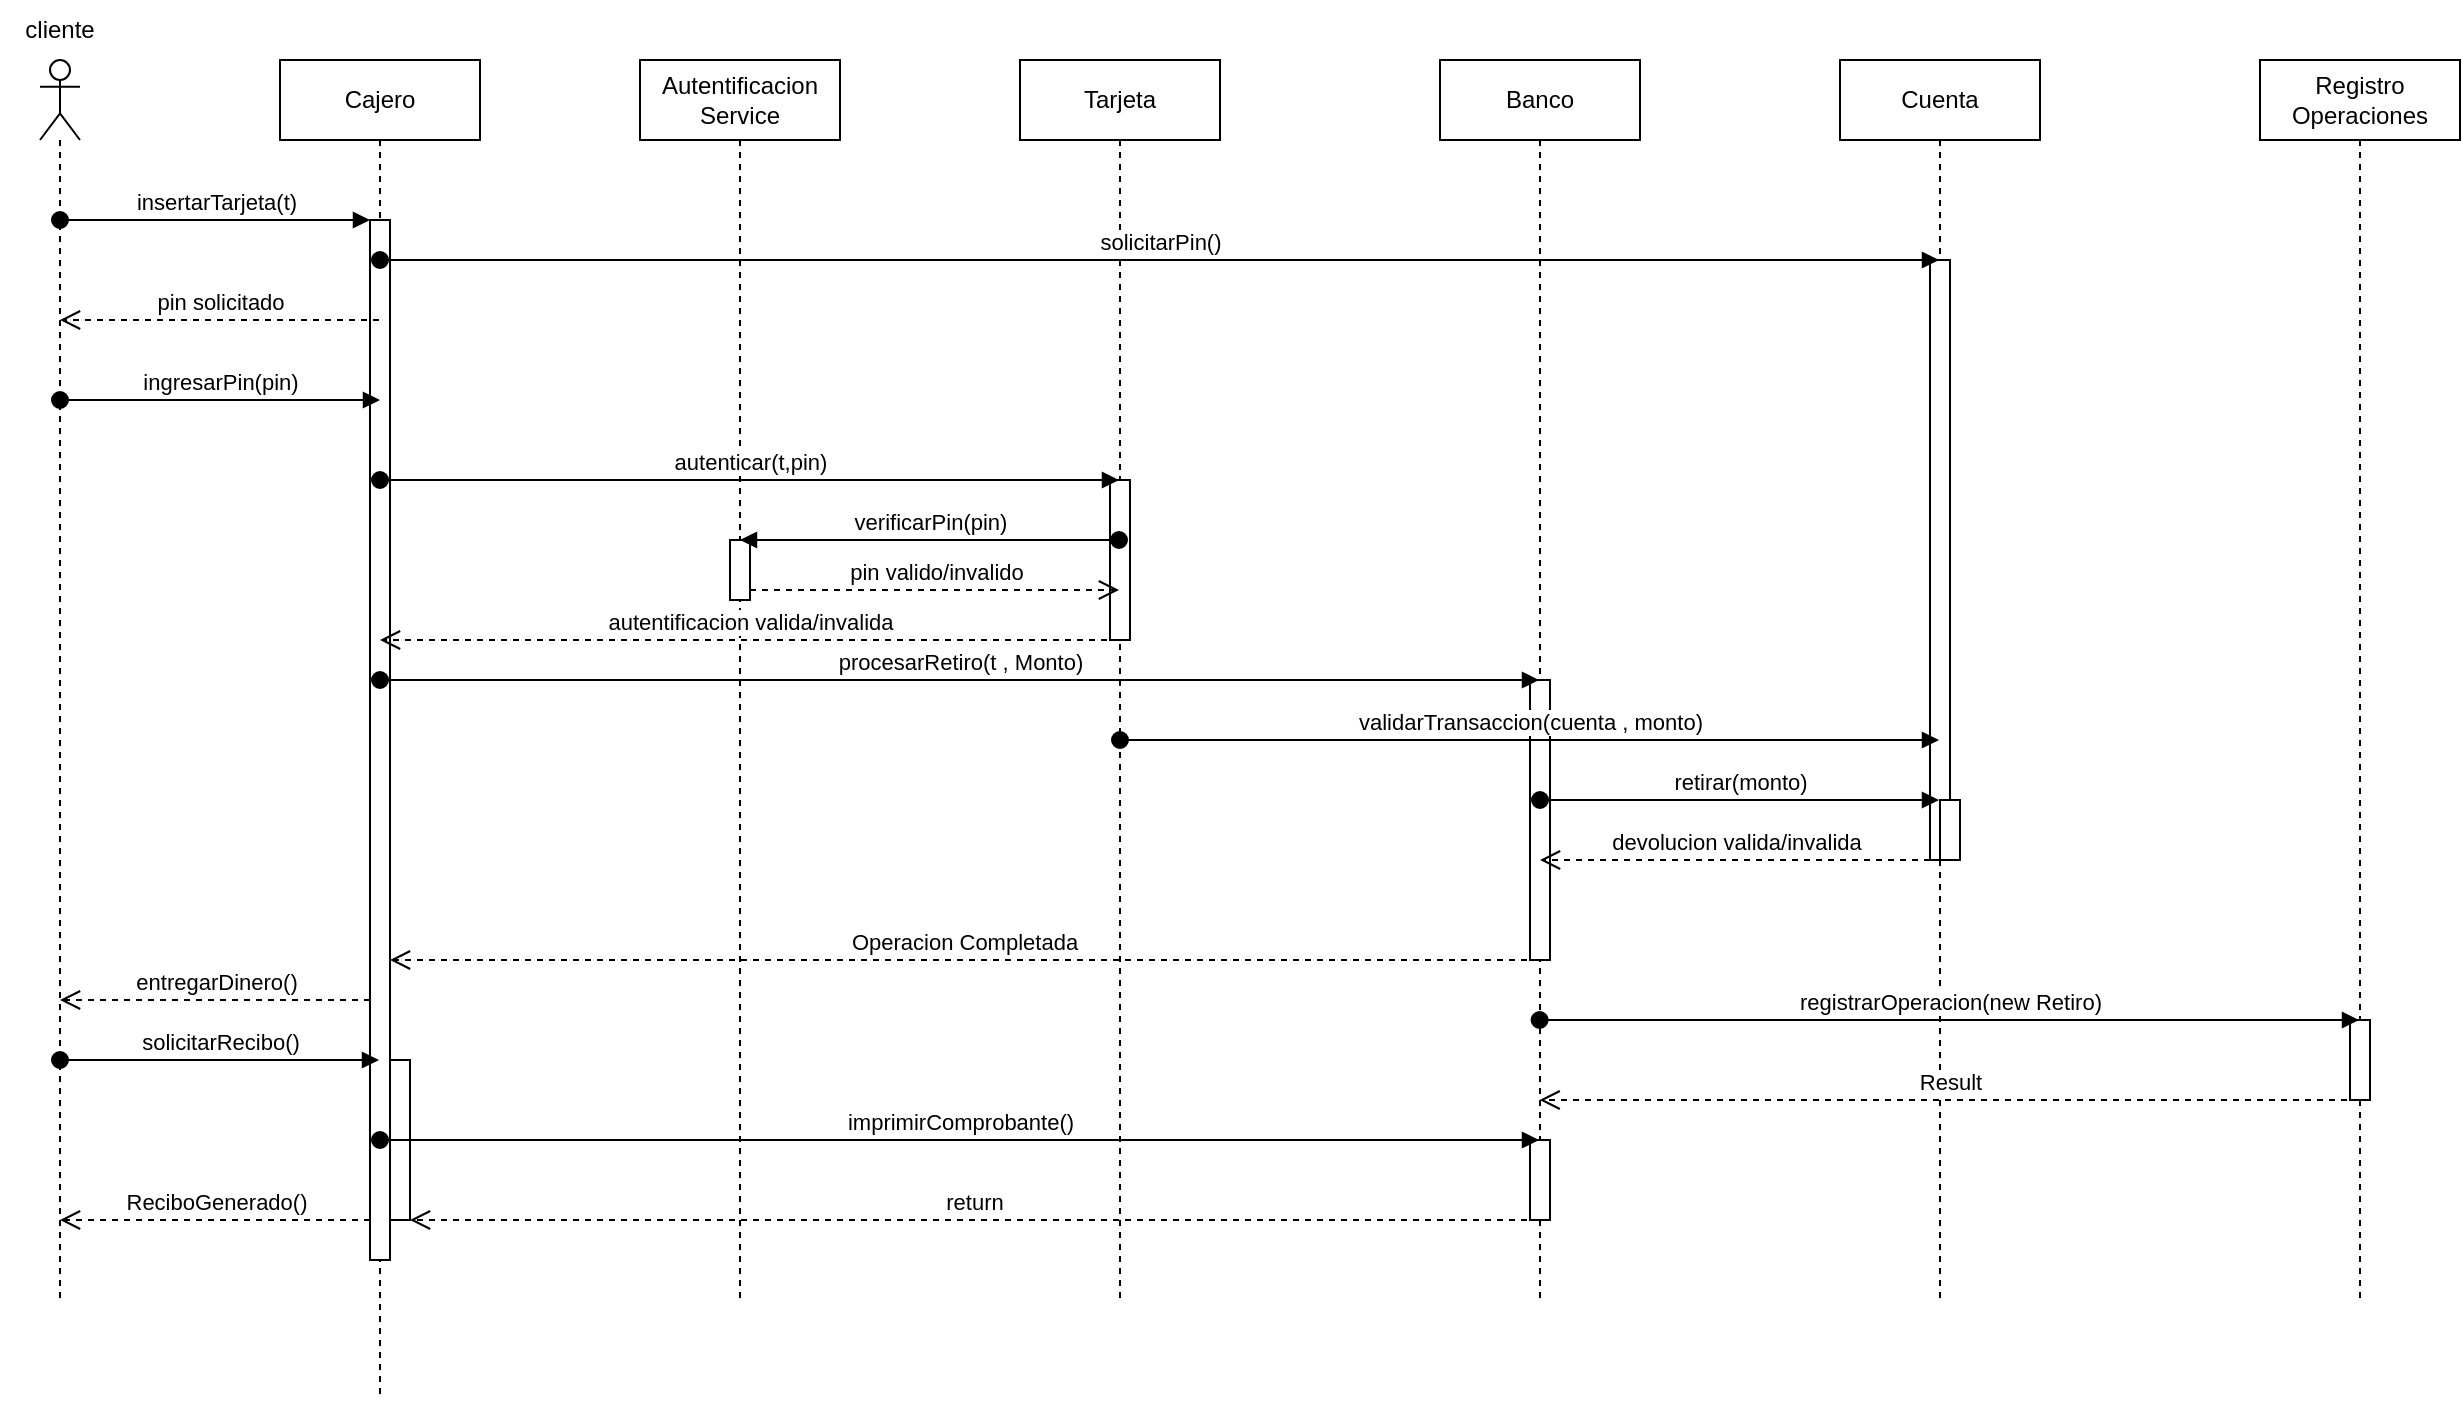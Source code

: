 <mxfile version="28.2.7">
  <diagram name="Page-1" id="2YBvvXClWsGukQMizWep">
    <mxGraphModel dx="983" dy="536" grid="1" gridSize="10" guides="1" tooltips="1" connect="1" arrows="1" fold="1" page="1" pageScale="1" pageWidth="850" pageHeight="1100" math="0" shadow="0">
      <root>
        <mxCell id="0" />
        <mxCell id="1" parent="0" />
        <mxCell id="D0TRGuZQqBpkW-X0O0th-1" value="" style="shape=umlLifeline;perimeter=lifelinePerimeter;whiteSpace=wrap;html=1;container=1;dropTarget=0;collapsible=0;recursiveResize=0;outlineConnect=0;portConstraint=eastwest;newEdgeStyle={&quot;curved&quot;:0,&quot;rounded&quot;:0};participant=umlActor;" vertex="1" parent="1">
          <mxGeometry x="60" y="100" width="20" height="620" as="geometry" />
        </mxCell>
        <mxCell id="D0TRGuZQqBpkW-X0O0th-2" value="Cajero" style="shape=umlLifeline;perimeter=lifelinePerimeter;whiteSpace=wrap;html=1;container=1;dropTarget=0;collapsible=0;recursiveResize=0;outlineConnect=0;portConstraint=eastwest;newEdgeStyle={&quot;curved&quot;:0,&quot;rounded&quot;:0};" vertex="1" parent="1">
          <mxGeometry x="180" y="100" width="100" height="670" as="geometry" />
        </mxCell>
        <mxCell id="D0TRGuZQqBpkW-X0O0th-25" value="" style="html=1;points=[[0,0,0,0,5],[0,1,0,0,-5],[1,0,0,0,5],[1,1,0,0,-5]];perimeter=orthogonalPerimeter;outlineConnect=0;targetShapes=umlLifeline;portConstraint=eastwest;newEdgeStyle={&quot;curved&quot;:0,&quot;rounded&quot;:0};" vertex="1" parent="D0TRGuZQqBpkW-X0O0th-2">
          <mxGeometry x="45" y="80" width="10" height="520" as="geometry" />
        </mxCell>
        <mxCell id="D0TRGuZQqBpkW-X0O0th-35" value="" style="html=1;points=[[0,0,0,0,5],[0,1,0,0,-5],[1,0,0,0,5],[1,1,0,0,-5]];perimeter=orthogonalPerimeter;outlineConnect=0;targetShapes=umlLifeline;portConstraint=eastwest;newEdgeStyle={&quot;curved&quot;:0,&quot;rounded&quot;:0};" vertex="1" parent="D0TRGuZQqBpkW-X0O0th-2">
          <mxGeometry x="55" y="500" width="10" height="80" as="geometry" />
        </mxCell>
        <mxCell id="D0TRGuZQqBpkW-X0O0th-3" value="Autentificacion&lt;div&gt;Service&lt;/div&gt;" style="shape=umlLifeline;perimeter=lifelinePerimeter;whiteSpace=wrap;html=1;container=1;dropTarget=0;collapsible=0;recursiveResize=0;outlineConnect=0;portConstraint=eastwest;newEdgeStyle={&quot;curved&quot;:0,&quot;rounded&quot;:0};" vertex="1" parent="1">
          <mxGeometry x="360" y="100" width="100" height="620" as="geometry" />
        </mxCell>
        <mxCell id="D0TRGuZQqBpkW-X0O0th-21" value="" style="html=1;points=[[0,0,0,0,5],[0,1,0,0,-5],[1,0,0,0,5],[1,1,0,0,-5]];perimeter=orthogonalPerimeter;outlineConnect=0;targetShapes=umlLifeline;portConstraint=eastwest;newEdgeStyle={&quot;curved&quot;:0,&quot;rounded&quot;:0};" vertex="1" parent="D0TRGuZQqBpkW-X0O0th-3">
          <mxGeometry x="45" y="240" width="10" height="30" as="geometry" />
        </mxCell>
        <mxCell id="D0TRGuZQqBpkW-X0O0th-4" value="Tarjeta" style="shape=umlLifeline;perimeter=lifelinePerimeter;whiteSpace=wrap;html=1;container=1;dropTarget=0;collapsible=0;recursiveResize=0;outlineConnect=0;portConstraint=eastwest;newEdgeStyle={&quot;curved&quot;:0,&quot;rounded&quot;:0};" vertex="1" parent="1">
          <mxGeometry x="550" y="100" width="100" height="620" as="geometry" />
        </mxCell>
        <mxCell id="D0TRGuZQqBpkW-X0O0th-24" value="" style="html=1;points=[[0,0,0,0,5],[0,1,0,0,-5],[1,0,0,0,5],[1,1,0,0,-5]];perimeter=orthogonalPerimeter;outlineConnect=0;targetShapes=umlLifeline;portConstraint=eastwest;newEdgeStyle={&quot;curved&quot;:0,&quot;rounded&quot;:0};" vertex="1" parent="D0TRGuZQqBpkW-X0O0th-4">
          <mxGeometry x="45" y="210" width="10" height="80" as="geometry" />
        </mxCell>
        <mxCell id="D0TRGuZQqBpkW-X0O0th-5" value="Banco" style="shape=umlLifeline;perimeter=lifelinePerimeter;whiteSpace=wrap;html=1;container=1;dropTarget=0;collapsible=0;recursiveResize=0;outlineConnect=0;portConstraint=eastwest;newEdgeStyle={&quot;curved&quot;:0,&quot;rounded&quot;:0};" vertex="1" parent="1">
          <mxGeometry x="760" y="100" width="100" height="620" as="geometry" />
        </mxCell>
        <mxCell id="D0TRGuZQqBpkW-X0O0th-32" value="" style="html=1;points=[[0,0,0,0,5],[0,1,0,0,-5],[1,0,0,0,5],[1,1,0,0,-5]];perimeter=orthogonalPerimeter;outlineConnect=0;targetShapes=umlLifeline;portConstraint=eastwest;newEdgeStyle={&quot;curved&quot;:0,&quot;rounded&quot;:0};" vertex="1" parent="D0TRGuZQqBpkW-X0O0th-5">
          <mxGeometry x="45" y="310" width="10" height="140" as="geometry" />
        </mxCell>
        <mxCell id="D0TRGuZQqBpkW-X0O0th-37" value="" style="html=1;points=[[0,0,0,0,5],[0,1,0,0,-5],[1,0,0,0,5],[1,1,0,0,-5]];perimeter=orthogonalPerimeter;outlineConnect=0;targetShapes=umlLifeline;portConstraint=eastwest;newEdgeStyle={&quot;curved&quot;:0,&quot;rounded&quot;:0};" vertex="1" parent="D0TRGuZQqBpkW-X0O0th-5">
          <mxGeometry x="45" y="540" width="10" height="40" as="geometry" />
        </mxCell>
        <mxCell id="D0TRGuZQqBpkW-X0O0th-6" value="Cuenta" style="shape=umlLifeline;perimeter=lifelinePerimeter;whiteSpace=wrap;html=1;container=1;dropTarget=0;collapsible=0;recursiveResize=0;outlineConnect=0;portConstraint=eastwest;newEdgeStyle={&quot;curved&quot;:0,&quot;rounded&quot;:0};" vertex="1" parent="1">
          <mxGeometry x="960" y="100" width="100" height="620" as="geometry" />
        </mxCell>
        <mxCell id="D0TRGuZQqBpkW-X0O0th-26" value="" style="html=1;points=[[0,0,0,0,5],[0,1,0,0,-5],[1,0,0,0,5],[1,1,0,0,-5]];perimeter=orthogonalPerimeter;outlineConnect=0;targetShapes=umlLifeline;portConstraint=eastwest;newEdgeStyle={&quot;curved&quot;:0,&quot;rounded&quot;:0};" vertex="1" parent="D0TRGuZQqBpkW-X0O0th-6">
          <mxGeometry x="45" y="100" width="10" height="300" as="geometry" />
        </mxCell>
        <mxCell id="D0TRGuZQqBpkW-X0O0th-31" value="" style="html=1;points=[[0,0,0,0,5],[0,1,0,0,-5],[1,0,0,0,5],[1,1,0,0,-5]];perimeter=orthogonalPerimeter;outlineConnect=0;targetShapes=umlLifeline;portConstraint=eastwest;newEdgeStyle={&quot;curved&quot;:0,&quot;rounded&quot;:0};" vertex="1" parent="D0TRGuZQqBpkW-X0O0th-6">
          <mxGeometry x="50" y="370" width="10" height="30" as="geometry" />
        </mxCell>
        <mxCell id="D0TRGuZQqBpkW-X0O0th-7" value="Registro&lt;div&gt;Operaciones&lt;/div&gt;" style="shape=umlLifeline;perimeter=lifelinePerimeter;whiteSpace=wrap;html=1;container=1;dropTarget=0;collapsible=0;recursiveResize=0;outlineConnect=0;portConstraint=eastwest;newEdgeStyle={&quot;curved&quot;:0,&quot;rounded&quot;:0};" vertex="1" parent="1">
          <mxGeometry x="1170" y="100" width="100" height="620" as="geometry" />
        </mxCell>
        <mxCell id="D0TRGuZQqBpkW-X0O0th-29" value="" style="html=1;points=[[0,0,0,0,5],[0,1,0,0,-5],[1,0,0,0,5],[1,1,0,0,-5]];perimeter=orthogonalPerimeter;outlineConnect=0;targetShapes=umlLifeline;portConstraint=eastwest;newEdgeStyle={&quot;curved&quot;:0,&quot;rounded&quot;:0};" vertex="1" parent="D0TRGuZQqBpkW-X0O0th-7">
          <mxGeometry x="45" y="480" width="10" height="40" as="geometry" />
        </mxCell>
        <mxCell id="D0TRGuZQqBpkW-X0O0th-8" value="cliente" style="text;html=1;whiteSpace=wrap;strokeColor=none;fillColor=none;align=center;verticalAlign=middle;rounded=0;" vertex="1" parent="1">
          <mxGeometry x="40" y="70" width="60" height="30" as="geometry" />
        </mxCell>
        <mxCell id="D0TRGuZQqBpkW-X0O0th-10" value="insertarTarjeta(t)" style="html=1;verticalAlign=bottom;startArrow=oval;startFill=1;endArrow=block;startSize=8;curved=0;rounded=0;" edge="1" parent="1" target="D0TRGuZQqBpkW-X0O0th-25">
          <mxGeometry width="60" relative="1" as="geometry">
            <mxPoint x="70" y="180" as="sourcePoint" />
            <mxPoint x="130" y="180" as="targetPoint" />
          </mxGeometry>
        </mxCell>
        <mxCell id="D0TRGuZQqBpkW-X0O0th-11" value="pin solicitado" style="html=1;verticalAlign=bottom;endArrow=open;dashed=1;endSize=8;curved=0;rounded=0;" edge="1" parent="1" source="D0TRGuZQqBpkW-X0O0th-2">
          <mxGeometry relative="1" as="geometry">
            <mxPoint x="150" y="230" as="sourcePoint" />
            <mxPoint x="70" y="230" as="targetPoint" />
          </mxGeometry>
        </mxCell>
        <mxCell id="D0TRGuZQqBpkW-X0O0th-12" value="ingresarPin(pin)" style="html=1;verticalAlign=bottom;startArrow=oval;startFill=1;endArrow=block;startSize=8;curved=0;rounded=0;" edge="1" parent="1" source="D0TRGuZQqBpkW-X0O0th-1">
          <mxGeometry width="60" relative="1" as="geometry">
            <mxPoint x="230" y="280" as="sourcePoint" />
            <mxPoint x="230" y="270" as="targetPoint" />
            <Array as="points" />
          </mxGeometry>
        </mxCell>
        <mxCell id="D0TRGuZQqBpkW-X0O0th-13" value="autenticar(t,pin)" style="html=1;verticalAlign=bottom;startArrow=oval;startFill=1;endArrow=block;startSize=8;curved=0;rounded=0;" edge="1" parent="1" source="D0TRGuZQqBpkW-X0O0th-2" target="D0TRGuZQqBpkW-X0O0th-4">
          <mxGeometry width="60" relative="1" as="geometry">
            <mxPoint x="320" y="320" as="sourcePoint" />
            <mxPoint x="380" y="320" as="targetPoint" />
            <Array as="points">
              <mxPoint x="420" y="310" />
            </Array>
          </mxGeometry>
        </mxCell>
        <mxCell id="D0TRGuZQqBpkW-X0O0th-14" value="verificarPin(pin)" style="html=1;verticalAlign=bottom;startArrow=oval;startFill=1;endArrow=block;startSize=8;curved=0;rounded=0;" edge="1" parent="1" source="D0TRGuZQqBpkW-X0O0th-4" target="D0TRGuZQqBpkW-X0O0th-3">
          <mxGeometry width="60" relative="1" as="geometry">
            <mxPoint x="440" y="360" as="sourcePoint" />
            <mxPoint x="500" y="360" as="targetPoint" />
            <Array as="points">
              <mxPoint x="500" y="340" />
            </Array>
          </mxGeometry>
        </mxCell>
        <mxCell id="D0TRGuZQqBpkW-X0O0th-15" value="procesarRetiro(t , Monto)" style="html=1;verticalAlign=bottom;startArrow=oval;startFill=1;endArrow=block;startSize=8;curved=0;rounded=0;" edge="1" parent="1" source="D0TRGuZQqBpkW-X0O0th-2" target="D0TRGuZQqBpkW-X0O0th-5">
          <mxGeometry width="60" relative="1" as="geometry">
            <mxPoint x="390" y="400" as="sourcePoint" />
            <mxPoint x="450" y="400" as="targetPoint" />
            <Array as="points">
              <mxPoint x="510" y="410" />
            </Array>
          </mxGeometry>
        </mxCell>
        <mxCell id="D0TRGuZQqBpkW-X0O0th-16" value="solicitarPin()" style="html=1;verticalAlign=bottom;startArrow=oval;startFill=1;endArrow=block;startSize=8;curved=0;rounded=0;" edge="1" parent="1" source="D0TRGuZQqBpkW-X0O0th-2" target="D0TRGuZQqBpkW-X0O0th-6">
          <mxGeometry width="60" relative="1" as="geometry">
            <mxPoint x="560" y="320" as="sourcePoint" />
            <mxPoint x="620" y="320" as="targetPoint" />
            <Array as="points">
              <mxPoint x="510" y="200" />
            </Array>
          </mxGeometry>
        </mxCell>
        <mxCell id="D0TRGuZQqBpkW-X0O0th-17" value="validarTransaccion(cuenta , monto)" style="html=1;verticalAlign=bottom;startArrow=oval;startFill=1;endArrow=block;startSize=8;curved=0;rounded=0;" edge="1" parent="1" source="D0TRGuZQqBpkW-X0O0th-4" target="D0TRGuZQqBpkW-X0O0th-6">
          <mxGeometry width="60" relative="1" as="geometry">
            <mxPoint x="720" y="360" as="sourcePoint" />
            <mxPoint x="780" y="360" as="targetPoint" />
            <Array as="points">
              <mxPoint x="810" y="440" />
            </Array>
          </mxGeometry>
        </mxCell>
        <mxCell id="D0TRGuZQqBpkW-X0O0th-18" value="retirar(monto)" style="html=1;verticalAlign=bottom;startArrow=oval;startFill=1;endArrow=block;startSize=8;curved=0;rounded=0;" edge="1" parent="1" source="D0TRGuZQqBpkW-X0O0th-5" target="D0TRGuZQqBpkW-X0O0th-6">
          <mxGeometry width="60" relative="1" as="geometry">
            <mxPoint x="820" y="410" as="sourcePoint" />
            <mxPoint x="880" y="410" as="targetPoint" />
            <Array as="points">
              <mxPoint x="920" y="470" />
            </Array>
          </mxGeometry>
        </mxCell>
        <mxCell id="D0TRGuZQqBpkW-X0O0th-19" value="registrarOperacion(new Retiro)" style="html=1;verticalAlign=bottom;startArrow=oval;startFill=1;endArrow=block;startSize=8;curved=0;rounded=0;" edge="1" parent="1">
          <mxGeometry width="60" relative="1" as="geometry">
            <mxPoint x="809.81" y="580" as="sourcePoint" />
            <mxPoint x="1219.5" y="580" as="targetPoint" />
            <Array as="points">
              <mxPoint x="1020" y="580" />
            </Array>
          </mxGeometry>
        </mxCell>
        <mxCell id="D0TRGuZQqBpkW-X0O0th-20" value="imprimirComprobante()" style="html=1;verticalAlign=bottom;startArrow=oval;startFill=1;endArrow=block;startSize=8;curved=0;rounded=0;" edge="1" parent="1" source="D0TRGuZQqBpkW-X0O0th-2" target="D0TRGuZQqBpkW-X0O0th-5">
          <mxGeometry width="60" relative="1" as="geometry">
            <mxPoint x="530" y="460" as="sourcePoint" />
            <mxPoint x="590" y="460" as="targetPoint" />
            <Array as="points">
              <mxPoint x="510" y="640" />
            </Array>
          </mxGeometry>
        </mxCell>
        <mxCell id="D0TRGuZQqBpkW-X0O0th-22" value="pin valido/invalido" style="html=1;verticalAlign=bottom;endArrow=open;dashed=1;endSize=8;curved=0;rounded=0;exitX=1;exitY=1;exitDx=0;exitDy=-5;exitPerimeter=0;" edge="1" parent="1" source="D0TRGuZQqBpkW-X0O0th-21" target="D0TRGuZQqBpkW-X0O0th-4">
          <mxGeometry relative="1" as="geometry">
            <mxPoint x="640" y="310" as="sourcePoint" />
            <mxPoint x="560" y="310" as="targetPoint" />
          </mxGeometry>
        </mxCell>
        <mxCell id="D0TRGuZQqBpkW-X0O0th-23" value="autentificacion valida/invalida" style="html=1;verticalAlign=bottom;endArrow=open;dashed=1;endSize=8;curved=0;rounded=0;" edge="1" parent="1" source="D0TRGuZQqBpkW-X0O0th-4" target="D0TRGuZQqBpkW-X0O0th-2">
          <mxGeometry relative="1" as="geometry">
            <mxPoint x="540" y="390" as="sourcePoint" />
            <mxPoint x="460" y="390" as="targetPoint" />
            <Array as="points">
              <mxPoint x="410" y="390" />
            </Array>
          </mxGeometry>
        </mxCell>
        <mxCell id="D0TRGuZQqBpkW-X0O0th-27" value="devolucion valida/invalida" style="html=1;verticalAlign=bottom;endArrow=open;dashed=1;endSize=8;curved=0;rounded=0;" edge="1" parent="1" source="D0TRGuZQqBpkW-X0O0th-26" target="D0TRGuZQqBpkW-X0O0th-5">
          <mxGeometry relative="1" as="geometry">
            <mxPoint x="800" y="430" as="sourcePoint" />
            <mxPoint x="720" y="430" as="targetPoint" />
            <Array as="points">
              <mxPoint x="900" y="500" />
            </Array>
          </mxGeometry>
        </mxCell>
        <mxCell id="D0TRGuZQqBpkW-X0O0th-28" value="Result" style="html=1;verticalAlign=bottom;endArrow=open;dashed=1;endSize=8;curved=0;rounded=0;" edge="1" parent="1">
          <mxGeometry relative="1" as="geometry">
            <mxPoint x="1219.5" y="620" as="sourcePoint" />
            <mxPoint x="809.81" y="620" as="targetPoint" />
            <Array as="points">
              <mxPoint x="1010" y="620" />
            </Array>
          </mxGeometry>
        </mxCell>
        <mxCell id="D0TRGuZQqBpkW-X0O0th-30" value="Operacion Completada" style="html=1;verticalAlign=bottom;endArrow=open;dashed=1;endSize=8;curved=0;rounded=0;" edge="1" parent="1" source="D0TRGuZQqBpkW-X0O0th-5" target="D0TRGuZQqBpkW-X0O0th-25">
          <mxGeometry relative="1" as="geometry">
            <mxPoint x="530" y="410" as="sourcePoint" />
            <mxPoint x="450" y="410" as="targetPoint" />
            <Array as="points">
              <mxPoint x="410" y="550" />
            </Array>
          </mxGeometry>
        </mxCell>
        <mxCell id="D0TRGuZQqBpkW-X0O0th-33" value="entregarDinero()" style="html=1;verticalAlign=bottom;endArrow=open;dashed=1;endSize=8;curved=0;rounded=0;" edge="1" parent="1" source="D0TRGuZQqBpkW-X0O0th-25" target="D0TRGuZQqBpkW-X0O0th-1">
          <mxGeometry relative="1" as="geometry">
            <mxPoint x="350" y="480" as="sourcePoint" />
            <mxPoint x="270" y="480" as="targetPoint" />
            <Array as="points">
              <mxPoint x="150" y="570" />
            </Array>
          </mxGeometry>
        </mxCell>
        <mxCell id="D0TRGuZQqBpkW-X0O0th-34" value="solicitarRecibo()" style="html=1;verticalAlign=bottom;startArrow=oval;startFill=1;endArrow=block;startSize=8;curved=0;rounded=0;" edge="1" parent="1" source="D0TRGuZQqBpkW-X0O0th-1" target="D0TRGuZQqBpkW-X0O0th-2">
          <mxGeometry width="60" relative="1" as="geometry">
            <mxPoint x="410" y="600" as="sourcePoint" />
            <mxPoint x="470" y="600" as="targetPoint" />
            <Array as="points">
              <mxPoint x="150" y="600" />
            </Array>
          </mxGeometry>
        </mxCell>
        <mxCell id="D0TRGuZQqBpkW-X0O0th-36" value="ReciboGenerado()" style="html=1;verticalAlign=bottom;endArrow=open;dashed=1;endSize=8;curved=0;rounded=0;" edge="1" parent="1" source="D0TRGuZQqBpkW-X0O0th-25" target="D0TRGuZQqBpkW-X0O0th-1">
          <mxGeometry relative="1" as="geometry">
            <mxPoint x="540" y="610" as="sourcePoint" />
            <mxPoint x="460" y="610" as="targetPoint" />
            <Array as="points">
              <mxPoint x="150" y="680" />
            </Array>
          </mxGeometry>
        </mxCell>
        <mxCell id="D0TRGuZQqBpkW-X0O0th-38" value="return" style="html=1;verticalAlign=bottom;endArrow=open;dashed=1;endSize=8;curved=0;rounded=0;" edge="1" parent="1" source="D0TRGuZQqBpkW-X0O0th-5" target="D0TRGuZQqBpkW-X0O0th-35">
          <mxGeometry relative="1" as="geometry">
            <mxPoint x="630" y="620" as="sourcePoint" />
            <mxPoint x="550" y="620" as="targetPoint" />
            <Array as="points">
              <mxPoint x="530" y="680" />
            </Array>
          </mxGeometry>
        </mxCell>
      </root>
    </mxGraphModel>
  </diagram>
</mxfile>
